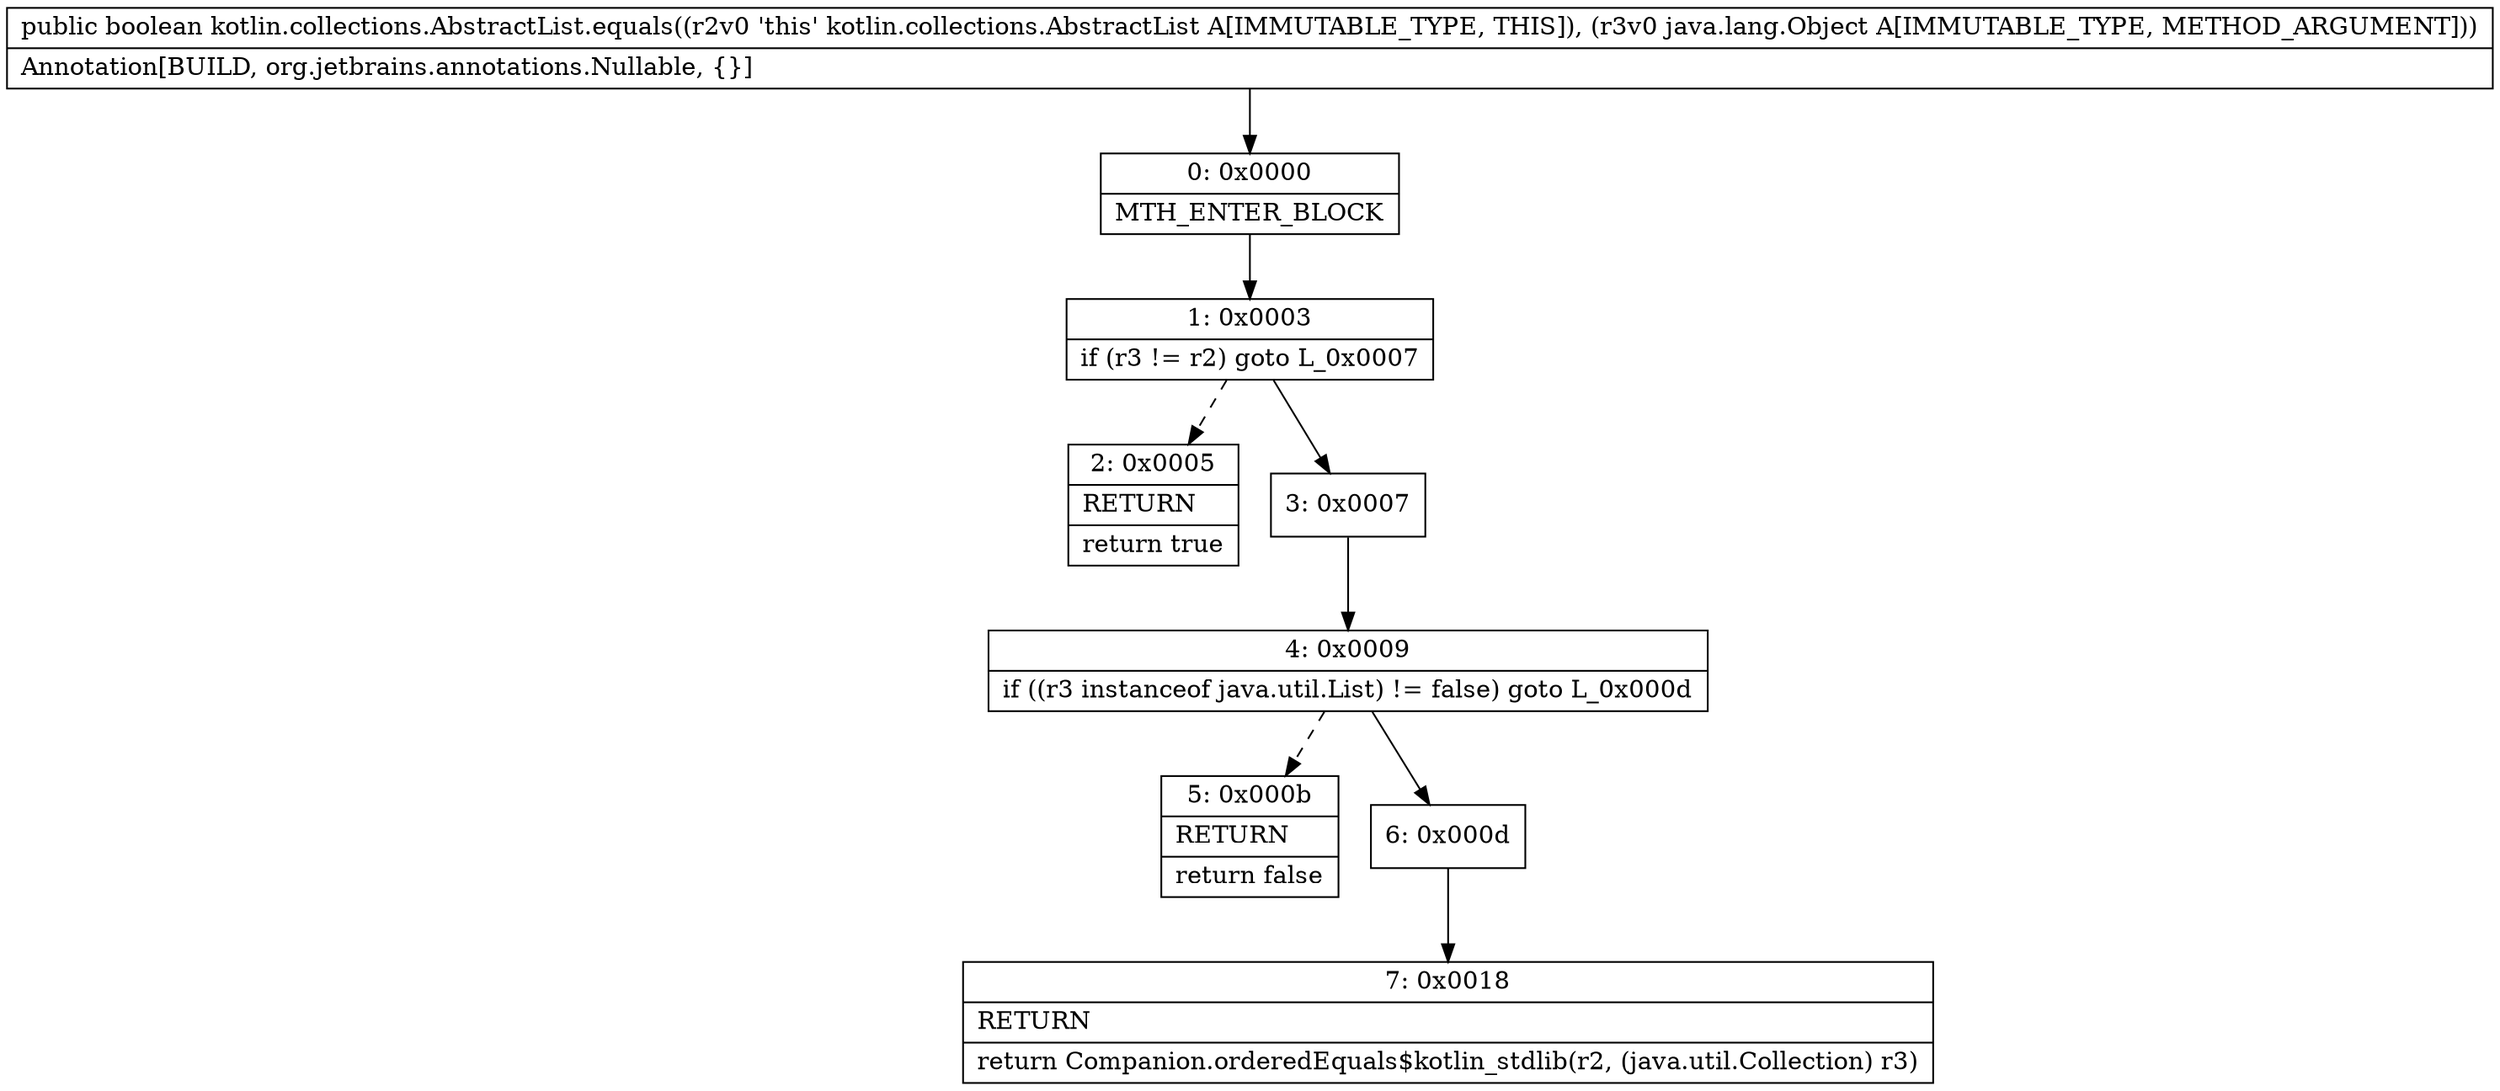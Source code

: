 digraph "CFG forkotlin.collections.AbstractList.equals(Ljava\/lang\/Object;)Z" {
Node_0 [shape=record,label="{0\:\ 0x0000|MTH_ENTER_BLOCK\l}"];
Node_1 [shape=record,label="{1\:\ 0x0003|if (r3 != r2) goto L_0x0007\l}"];
Node_2 [shape=record,label="{2\:\ 0x0005|RETURN\l|return true\l}"];
Node_3 [shape=record,label="{3\:\ 0x0007}"];
Node_4 [shape=record,label="{4\:\ 0x0009|if ((r3 instanceof java.util.List) != false) goto L_0x000d\l}"];
Node_5 [shape=record,label="{5\:\ 0x000b|RETURN\l|return false\l}"];
Node_6 [shape=record,label="{6\:\ 0x000d}"];
Node_7 [shape=record,label="{7\:\ 0x0018|RETURN\l|return Companion.orderedEquals$kotlin_stdlib(r2, (java.util.Collection) r3)\l}"];
MethodNode[shape=record,label="{public boolean kotlin.collections.AbstractList.equals((r2v0 'this' kotlin.collections.AbstractList A[IMMUTABLE_TYPE, THIS]), (r3v0 java.lang.Object A[IMMUTABLE_TYPE, METHOD_ARGUMENT]))  | Annotation[BUILD, org.jetbrains.annotations.Nullable, \{\}]\l}"];
MethodNode -> Node_0;
Node_0 -> Node_1;
Node_1 -> Node_2[style=dashed];
Node_1 -> Node_3;
Node_3 -> Node_4;
Node_4 -> Node_5[style=dashed];
Node_4 -> Node_6;
Node_6 -> Node_7;
}

